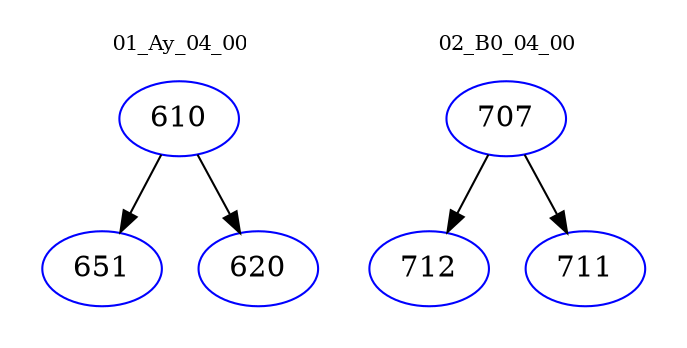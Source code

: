 digraph{
subgraph cluster_0 {
color = white
label = "01_Ay_04_00";
fontsize=10;
T0_610 [label="610", color="blue"]
T0_610 -> T0_651 [color="black"]
T0_651 [label="651", color="blue"]
T0_610 -> T0_620 [color="black"]
T0_620 [label="620", color="blue"]
}
subgraph cluster_1 {
color = white
label = "02_B0_04_00";
fontsize=10;
T1_707 [label="707", color="blue"]
T1_707 -> T1_712 [color="black"]
T1_712 [label="712", color="blue"]
T1_707 -> T1_711 [color="black"]
T1_711 [label="711", color="blue"]
}
}
